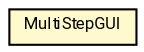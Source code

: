 #!/usr/local/bin/dot
#
# Class diagram 
# Generated by UMLGraph version R5_7_2-60-g0e99a6 (http://www.spinellis.gr/umlgraph/)
#

digraph G {
	graph [fontnames="svg"]
	edge [fontname="Roboto",fontsize=7,labelfontname="Roboto",labelfontsize=7,color="black"];
	node [fontname="Roboto",fontcolor="black",fontsize=8,shape=plaintext,margin=0,width=0,height=0];
	nodesep=0.15;
	ranksep=0.25;
	rankdir=LR;
	// de.lmu.ifi.dbs.elki.gui.multistep.MultiStepGUI
	c580921 [label=<<table title="de.lmu.ifi.dbs.elki.gui.multistep.MultiStepGUI" border="0" cellborder="1" cellspacing="0" cellpadding="2" bgcolor="LemonChiffon" href="MultiStepGUI.html" target="_parent">
		<tr><td><table border="0" cellspacing="0" cellpadding="1">
		<tr><td align="center" balign="center"> <font face="Roboto">MultiStepGUI</font> </td></tr>
		</table></td></tr>
		</table>>, URL="MultiStepGUI.html"];
}

